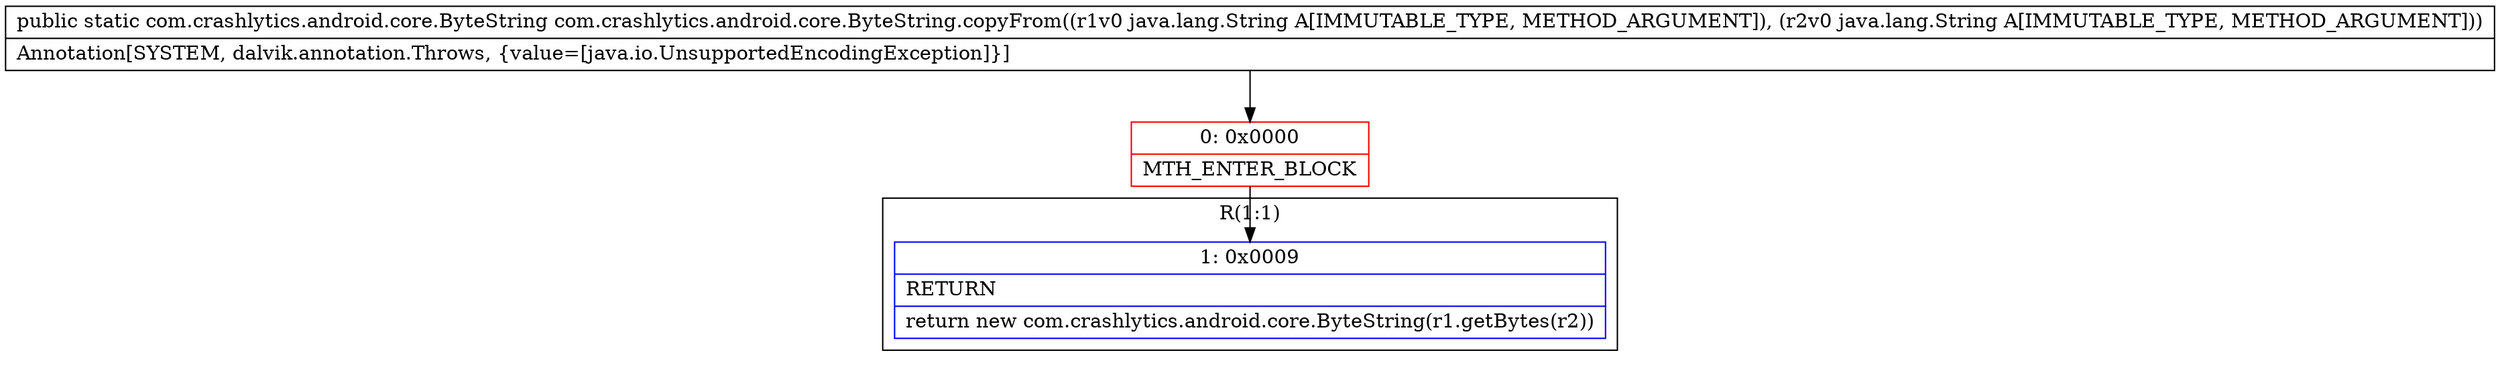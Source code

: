 digraph "CFG forcom.crashlytics.android.core.ByteString.copyFrom(Ljava\/lang\/String;Ljava\/lang\/String;)Lcom\/crashlytics\/android\/core\/ByteString;" {
subgraph cluster_Region_68561172 {
label = "R(1:1)";
node [shape=record,color=blue];
Node_1 [shape=record,label="{1\:\ 0x0009|RETURN\l|return new com.crashlytics.android.core.ByteString(r1.getBytes(r2))\l}"];
}
Node_0 [shape=record,color=red,label="{0\:\ 0x0000|MTH_ENTER_BLOCK\l}"];
MethodNode[shape=record,label="{public static com.crashlytics.android.core.ByteString com.crashlytics.android.core.ByteString.copyFrom((r1v0 java.lang.String A[IMMUTABLE_TYPE, METHOD_ARGUMENT]), (r2v0 java.lang.String A[IMMUTABLE_TYPE, METHOD_ARGUMENT]))  | Annotation[SYSTEM, dalvik.annotation.Throws, \{value=[java.io.UnsupportedEncodingException]\}]\l}"];
MethodNode -> Node_0;
Node_0 -> Node_1;
}

